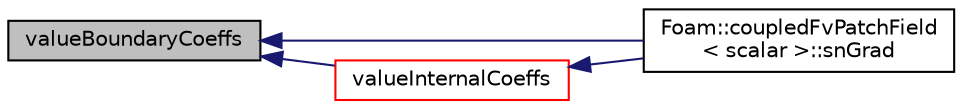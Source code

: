digraph "valueBoundaryCoeffs"
{
  bgcolor="transparent";
  edge [fontname="Helvetica",fontsize="10",labelfontname="Helvetica",labelfontsize="10"];
  node [fontname="Helvetica",fontsize="10",shape=record];
  rankdir="LR";
  Node1 [label="valueBoundaryCoeffs",height=0.2,width=0.4,color="black", fillcolor="grey75", style="filled", fontcolor="black"];
  Node1 -> Node2 [dir="back",color="midnightblue",fontsize="10",style="solid",fontname="Helvetica"];
  Node2 [label="Foam::coupledFvPatchField\l\< scalar \>::snGrad",height=0.2,width=0.4,color="black",URL="$a00419.html#a8fad3499809abc76315bdd9b48584636",tooltip="Return patch-normal gradient. "];
  Node1 -> Node3 [dir="back",color="midnightblue",fontsize="10",style="solid",fontname="Helvetica"];
  Node3 [label="valueInternalCoeffs",height=0.2,width=0.4,color="red",URL="$a00419.html#aecf904aa82a487e651b8efadb674139d",tooltip="Return the matrix diagonal coefficients corresponding to the. "];
  Node3 -> Node2 [dir="back",color="midnightblue",fontsize="10",style="solid",fontname="Helvetica"];
}
